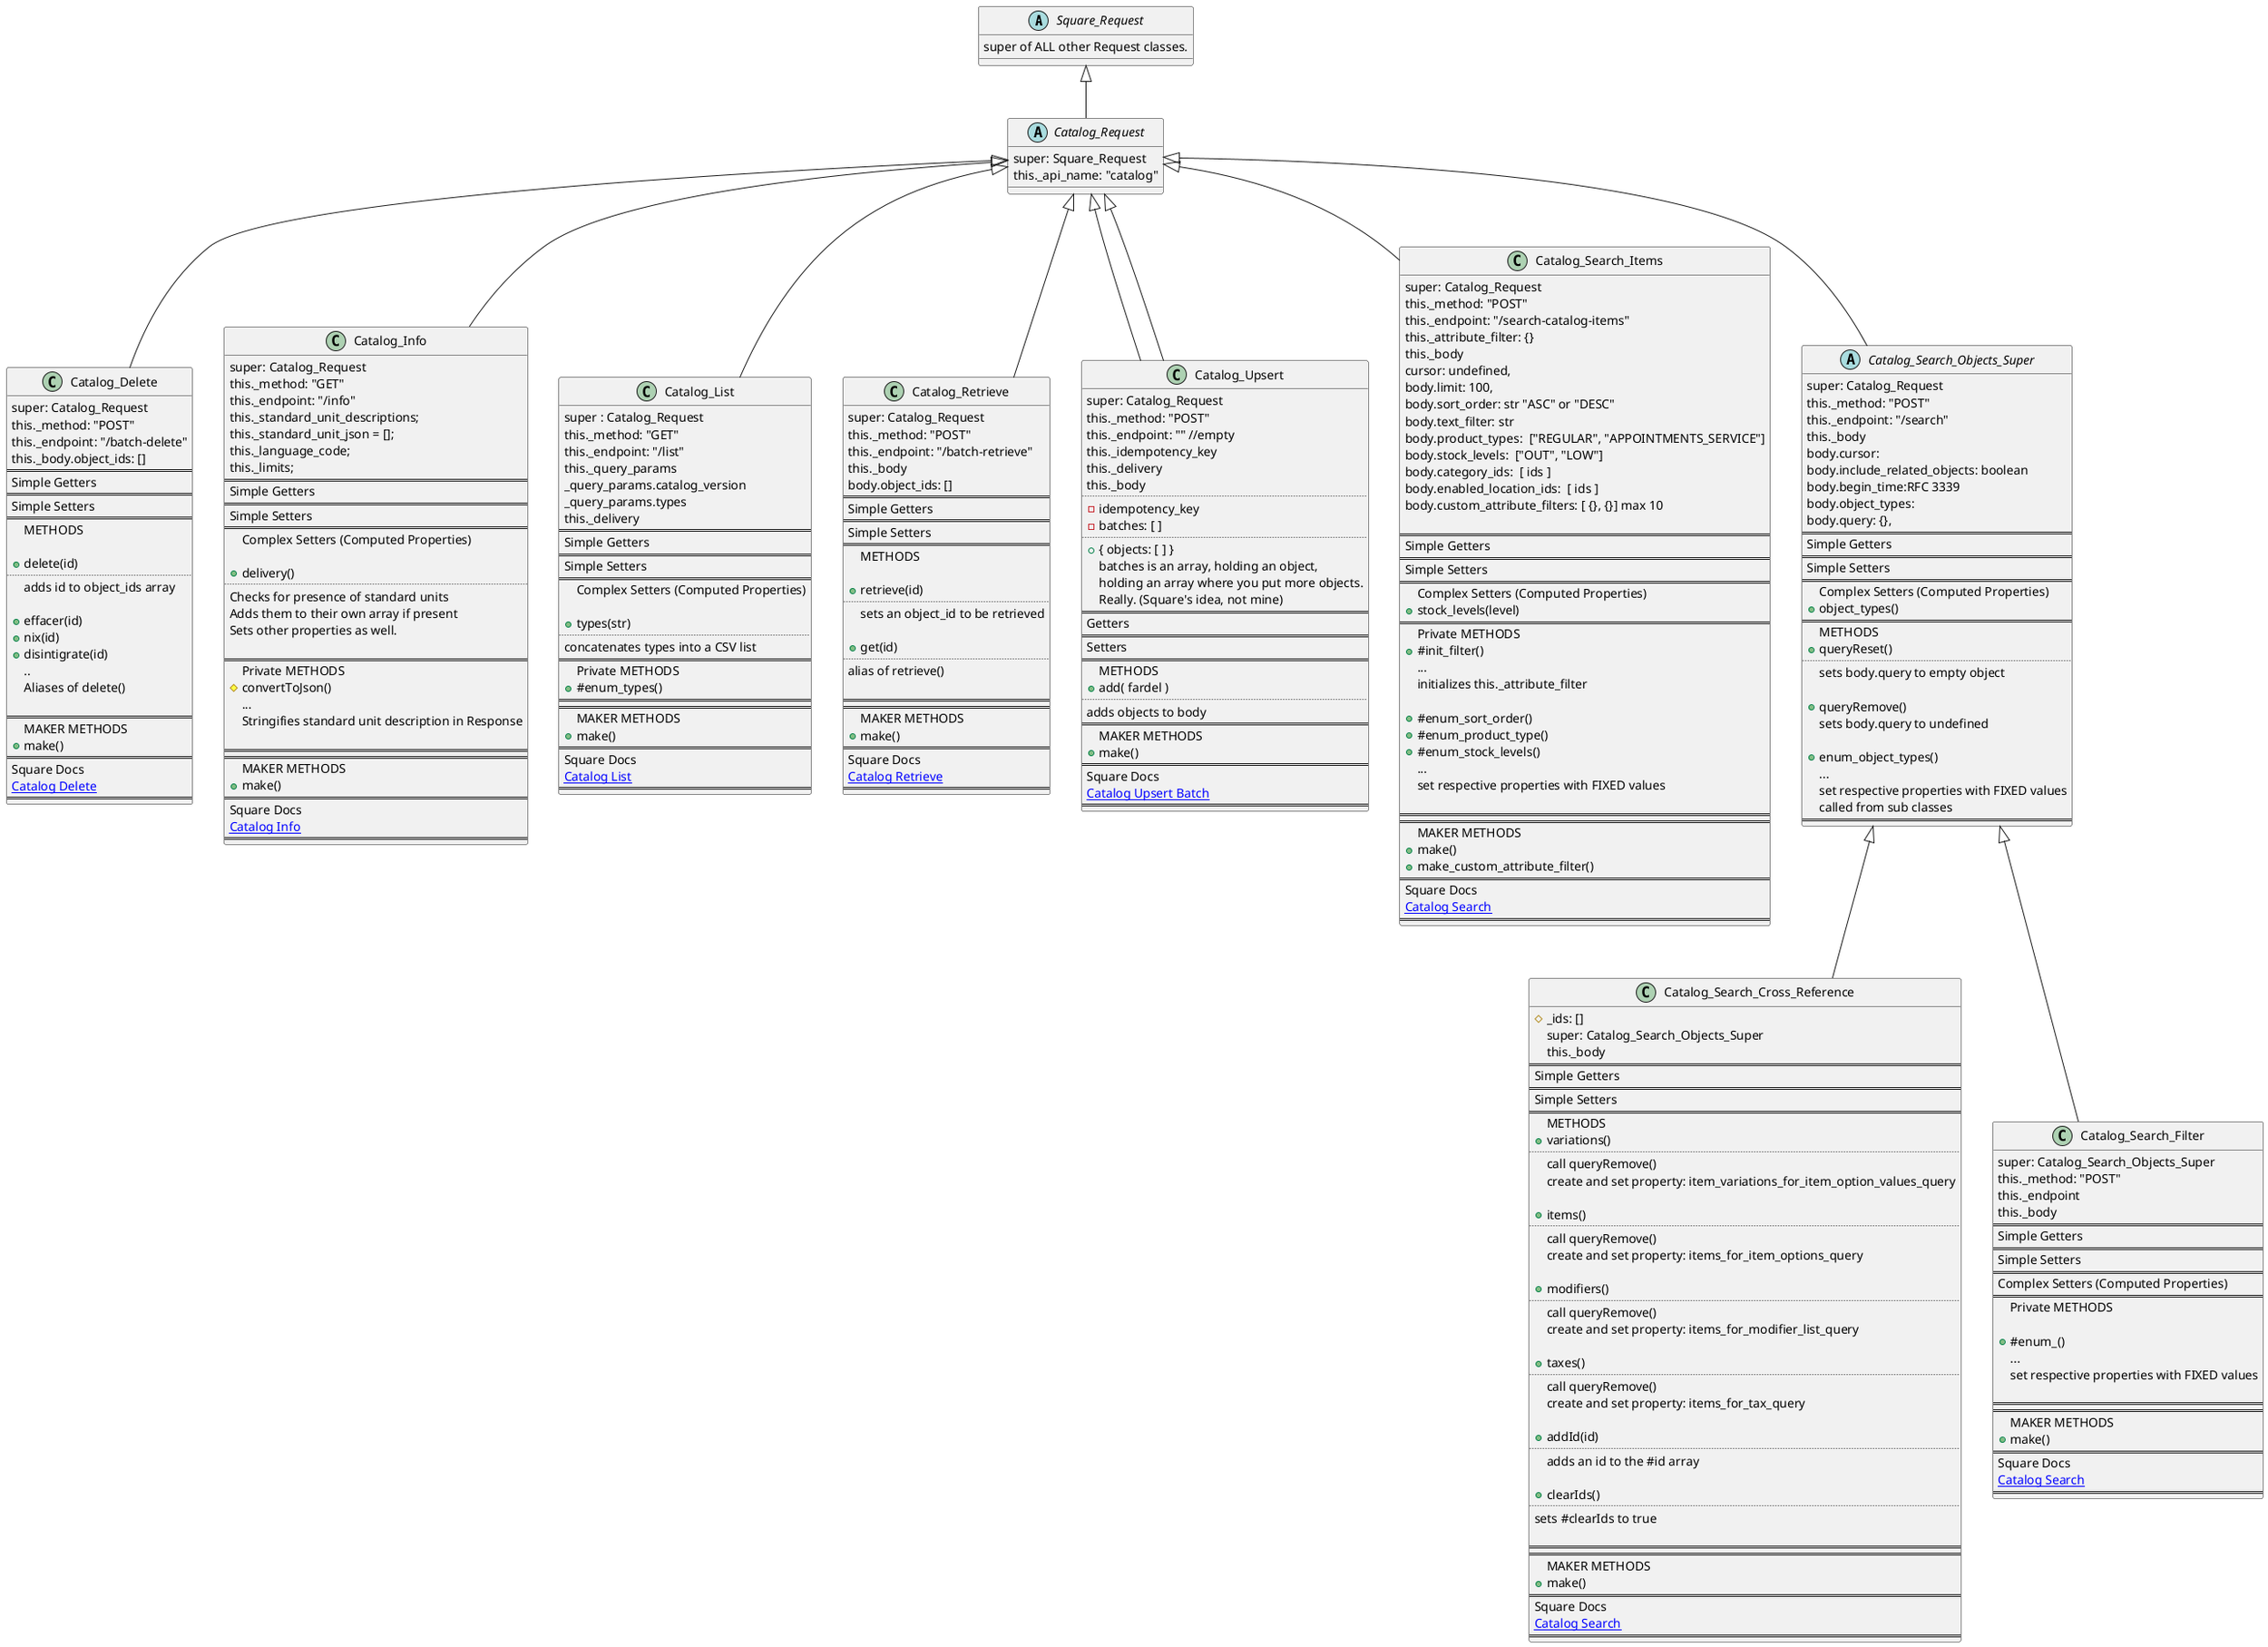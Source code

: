 @startuml
'https://plantuml.com/sequence-diagram
Square_Request <|-- Catalog_Request
Catalog_Request <|-- Catalog_Delete
Catalog_Request <|-- Catalog_Info
Catalog_Request <|-- Catalog_List
Catalog_Request <|-- Catalog_Retrieve
Catalog_Request <|-- Catalog_Upsert
Catalog_Request <|-- Catalog_Search_Items
Catalog_Request <|-- Catalog_Upsert
Catalog_Request <|-- Catalog_Search_Objects_Super
Catalog_Search_Objects_Super <|-- Catalog_Search_Cross_Reference
Catalog_Search_Objects_Super <|-- Catalog_Search_Filter

abstract class Square_Request{
super of ALL other Request classes.
}

abstract class Catalog_Request {
super: Square_Request
this._api_name: "catalog"
}

class Catalog_Delete {
super: Catalog_Request
this._method: "POST"
this._endpoint: "/batch-delete"
this._body.object_ids: []
==
Simple Getters
==
Simple Setters
==
METHODS

+delete(id)
..
adds id to object_ids array

+effacer(id)
+nix(id)
+disintigrate(id)
 ..
 Aliases of delete()

==
MAKER METHODS
+ make()
==
Square Docs
[[https://developer.squareup.com/reference/square/catalog-api/batch-delete-catalog-objects Catalog Delete]]
==
}

class Catalog_Info {
super: Catalog_Request
this._method: "GET"
this._endpoint: "/info"
this._standard_unit_descriptions;
this._standard_unit_json = [];
this._language_code;
this._limits;
==
Simple Getters
==
Simple Setters
==
Complex Setters (Computed Properties)

+ delivery()
..
Checks for presence of standard units
Adds them to their own array if present
Sets other properties as well.

==
Private METHODS
#convertToJson()
...
Stringifies standard unit description in Response

==
==
MAKER METHODS
+ make()
==
Square Docs
[[https://developer.squareup.com/reference/square/catalog-api/catalog-info Catalog Info]]
==
}


class Catalog_List {
super : Catalog_Request
this._method: "GET"
this._endpoint: "/list"
this._query_params
_query_params.catalog_version
_query_params.types
this._delivery
==
Simple Getters
==
Simple Setters
==
Complex Setters (Computed Properties)

+types(str)
..
concatenates types into a CSV list
==
Private METHODS
+#enum_types()
==
==
MAKER METHODS
+ make()
==
Square Docs
[[https://developer.squareup.com/reference/square/catalog-api/list-catalog Catalog List]]
==
}

class Catalog_Retrieve {
super: Catalog_Request
this._method: "POST"
this._endpoint: "/batch-retrieve"
this._body
body.object_ids: []
==
Simple Getters
==
Simple Setters
==
METHODS

+retrieve(id)
..
sets an object_id to be retrieved

+get(id)
..
alias of retrieve()

==
==
MAKER METHODS
+ make()
==
Square Docs
[[https://developer.squareup.com/reference/square/catalog-api/batch-retrieve-catalog-objects Catalog Retrieve]]
==
}

class Catalog_Search_Items{
super: Catalog_Request
this._method: "POST"
this._endpoint: "/search-catalog-items"
this._attribute_filter: {}
this._body
cursor: undefined,
body.limit: 100,
body.sort_order: str "ASC" or "DESC"
body.text_filter: str
body.product_types:  ["REGULAR", "APPOINTMENTS_SERVICE"]
body.stock_levels:  ["OUT", "LOW"]
body.category_ids:  [ ids ]
body.enabled_location_ids:  [ ids ]
body.custom_attribute_filters: [ {}, {}] max 10

==
Simple Getters
==
Simple Setters
==
Complex Setters (Computed Properties)
+ stock_levels(level)
==
Private METHODS
+#init_filter()
...
initializes this._attribute_filter

+#enum_sort_order()
+#enum_product_type()
+#enum_stock_levels()
...
set respective properties with FIXED values

==
==
MAKER METHODS
+ make()
+ make_custom_attribute_filter()
==
Square Docs
[[https://developer.squareup.com/reference/square/catalog-api/search-catalog-objects Catalog Search]]
==
}



class Catalog_Upsert {
super: Catalog_Request
this._method: "POST"
this._endpoint: "" //empty
this._idempotency_key
this._delivery
this._body
..
-idempotency_key
-batches: [ ]
..
+{ objects: [ ] }
batches is an array, holding an object,
holding an array where you put more objects.
Really. (Square's idea, not mine)
==
Getters
==
Setters
==
METHODS
+add( fardel )
..
adds objects to body
==
MAKER METHODS
+ make()
==
Square Docs
[[https://developer.squareup.com/reference/square/catalog-api/batch-upsert-catalog-objects Catalog Upsert Batch]]
==
}







abstract class Catalog_Search_Objects_Super {
super: Catalog_Request
this._method: "POST"
this._endpoint: "/search"
this._body
body.cursor:
body.include_related_objects: boolean
body.begin_time:RFC 3339
body.object_types:
body.query: {},
==
Simple Getters
==
Simple Setters
==
Complex Setters (Computed Properties)
+ object_types()
==
METHODS
+queryReset()
..
sets body.query to empty object

+queryRemove()
sets body.query to undefined

+enum_object_types()
...
set respective properties with FIXED values
called from sub classes
==
}

class Catalog_Search_Cross_Reference{
#_ids: []
super: Catalog_Search_Objects_Super
this._body
==
Simple Getters
==
Simple Setters
==
METHODS
+variations()
..
call queryRemove()
create and set property: item_variations_for_item_option_values_query

+items()
..
call queryRemove()
create and set property: items_for_item_options_query

+modifiers()
..
call queryRemove()
create and set property: items_for_modifier_list_query

+taxes()
..
call queryRemove()
create and set property: items_for_tax_query

+addId(id)
..
adds an id to the #id array

+clearIds()
..
sets #clearIds to true

==
==
MAKER METHODS
+ make()
==
Square Docs
[[https://developer.squareup.com/reference/square/catalog-api/search-catalog-objects Catalog Search]]
==
}


class Catalog_Search_Filter {
super: Catalog_Search_Objects_Super
this._method: "POST"
this._endpoint
this._body
==
Simple Getters
==
Simple Setters
==
Complex Setters (Computed Properties)
==
Private METHODS

+#enum_()
...
set respective properties with FIXED values

==
==
MAKER METHODS
+ make()
==
Square Docs
[[https://developer.squareup.com/reference/square/catalog-api/search-catalog-objects Catalog Search]]
==
}


@enduml